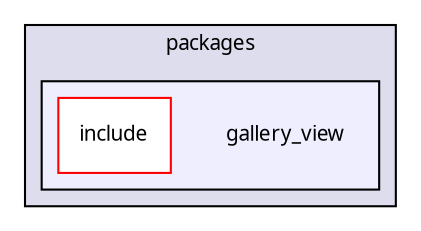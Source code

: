 digraph "packages/gallery/packages/gallery_view/" {
  compound=true
  node [ fontsize="10", fontname="FreeSans.ttf"];
  edge [ labelfontsize="10", labelfontname="FreeSans.ttf"];
  subgraph clusterdir_f556ebe6c18d31d5b33b75e9e20ef931 {
    graph [ bgcolor="#ddddee", pencolor="black", label="packages" fontname="FreeSans.ttf", fontsize="10", URL="dir_f556ebe6c18d31d5b33b75e9e20ef931.html"]
  subgraph clusterdir_44ffeeeb9b67fc5df28e9aad08131fd9 {
    graph [ bgcolor="#eeeeff", pencolor="black", label="" URL="dir_44ffeeeb9b67fc5df28e9aad08131fd9.html"];
    dir_44ffeeeb9b67fc5df28e9aad08131fd9 [shape=plaintext label="gallery_view"];
    dir_69b24b65d476b168bbe5a0d8b5e7fbfe [shape=box label="include" color="red" fillcolor="white" style="filled" URL="dir_69b24b65d476b168bbe5a0d8b5e7fbfe.html"];
  }
  }
}
